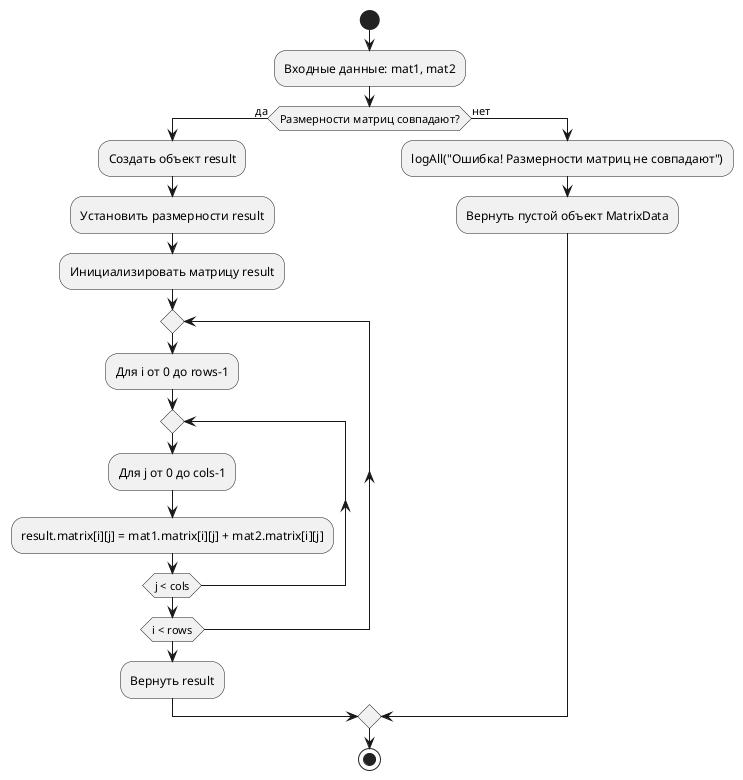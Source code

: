 @startuml

start
:Входные данные: mat1, mat2;
if (Размерности матриц совпадают?) then (да)
    :Создать объект result;
    :Установить размерности result;
    :Инициализировать матрицу result;
    
    repeat
        :Для i от 0 до rows-1;
        repeat
            :Для j от 0 до cols-1;
            :result.matrix[i][j] = mat1.matrix[i][j] + mat2.matrix[i][j];
        repeat while (j < cols)
    repeat while (i < rows)
    
    :Вернуть result;
else (нет)
    :logAll("Ошибка! Размерности матриц не совпадают");
    :Вернуть пустой объект MatrixData;
endif

stop

@enduml
